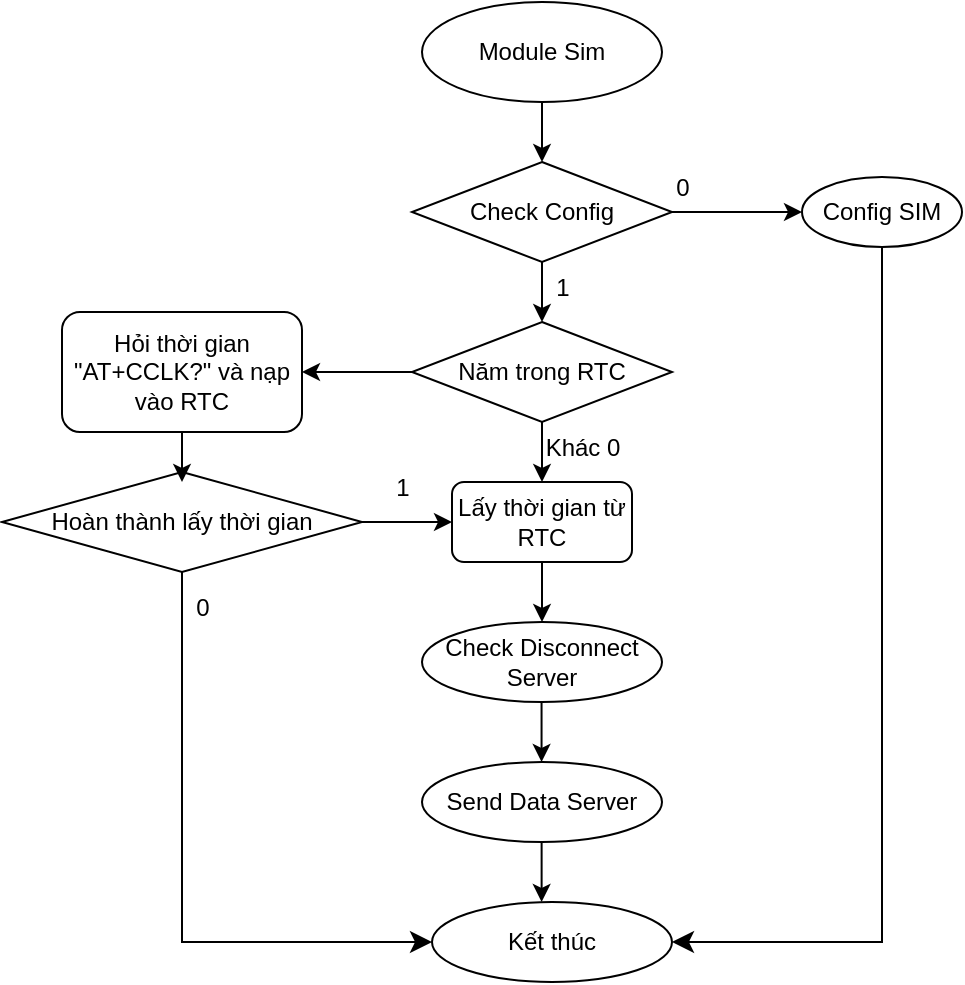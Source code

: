 <mxfile version="21.3.2" type="device">
  <diagram name="Trang-1" id="nu7WSlIjDg9NoJS2sYeO">
    <mxGraphModel dx="1112" dy="636" grid="1" gridSize="10" guides="1" tooltips="1" connect="1" arrows="1" fold="1" page="1" pageScale="1" pageWidth="827" pageHeight="1169" math="0" shadow="0">
      <root>
        <mxCell id="0" />
        <mxCell id="1" parent="0" />
        <mxCell id="G1TiDFUjqPO3k-5LADFe-1" value="Module Sim" style="ellipse;whiteSpace=wrap;html=1;" vertex="1" parent="1">
          <mxGeometry x="310" y="40" width="120" height="50" as="geometry" />
        </mxCell>
        <mxCell id="G1TiDFUjqPO3k-5LADFe-2" value="" style="edgeStyle=none;orthogonalLoop=1;jettySize=auto;html=1;rounded=0;exitX=0.5;exitY=1;exitDx=0;exitDy=0;" edge="1" parent="1" source="G1TiDFUjqPO3k-5LADFe-1">
          <mxGeometry width="100" relative="1" as="geometry">
            <mxPoint x="310" y="180" as="sourcePoint" />
            <mxPoint x="370" y="120" as="targetPoint" />
            <Array as="points" />
          </mxGeometry>
        </mxCell>
        <mxCell id="G1TiDFUjqPO3k-5LADFe-3" value="Check Config" style="rhombus;whiteSpace=wrap;html=1;" vertex="1" parent="1">
          <mxGeometry x="305" y="120" width="130" height="50" as="geometry" />
        </mxCell>
        <mxCell id="G1TiDFUjqPO3k-5LADFe-4" value="" style="edgeStyle=none;orthogonalLoop=1;jettySize=auto;html=1;rounded=0;exitX=1;exitY=0.5;exitDx=0;exitDy=0;entryX=0;entryY=0.5;entryDx=0;entryDy=0;" edge="1" parent="1" source="G1TiDFUjqPO3k-5LADFe-3" target="G1TiDFUjqPO3k-5LADFe-14">
          <mxGeometry width="100" relative="1" as="geometry">
            <mxPoint x="460" y="170" as="sourcePoint" />
            <mxPoint x="470" y="145" as="targetPoint" />
            <Array as="points" />
          </mxGeometry>
        </mxCell>
        <mxCell id="G1TiDFUjqPO3k-5LADFe-5" value="" style="edgeStyle=none;orthogonalLoop=1;jettySize=auto;html=1;rounded=0;exitX=0.5;exitY=1;exitDx=0;exitDy=0;" edge="1" parent="1" source="G1TiDFUjqPO3k-5LADFe-3">
          <mxGeometry width="100" relative="1" as="geometry">
            <mxPoint x="300" y="220" as="sourcePoint" />
            <mxPoint x="370" y="200" as="targetPoint" />
            <Array as="points" />
          </mxGeometry>
        </mxCell>
        <mxCell id="G1TiDFUjqPO3k-5LADFe-6" value="Check Disconnect Server" style="ellipse;whiteSpace=wrap;html=1;" vertex="1" parent="1">
          <mxGeometry x="310" y="350" width="120" height="40" as="geometry" />
        </mxCell>
        <mxCell id="G1TiDFUjqPO3k-5LADFe-7" value="" style="edgeStyle=none;orthogonalLoop=1;jettySize=auto;html=1;rounded=0;exitX=0.5;exitY=1;exitDx=0;exitDy=0;" edge="1" parent="1">
          <mxGeometry width="100" relative="1" as="geometry">
            <mxPoint x="369.78" y="390" as="sourcePoint" />
            <mxPoint x="369.78" y="420" as="targetPoint" />
            <Array as="points" />
          </mxGeometry>
        </mxCell>
        <mxCell id="G1TiDFUjqPO3k-5LADFe-8" value="Send Data Server" style="ellipse;whiteSpace=wrap;html=1;" vertex="1" parent="1">
          <mxGeometry x="310" y="420" width="120" height="40" as="geometry" />
        </mxCell>
        <mxCell id="G1TiDFUjqPO3k-5LADFe-10" value="Kết thúc" style="ellipse;whiteSpace=wrap;html=1;" vertex="1" parent="1">
          <mxGeometry x="315" y="490" width="120" height="40" as="geometry" />
        </mxCell>
        <mxCell id="G1TiDFUjqPO3k-5LADFe-11" value="" style="edgeStyle=none;orthogonalLoop=1;jettySize=auto;html=1;rounded=0;exitX=0.5;exitY=1;exitDx=0;exitDy=0;" edge="1" parent="1">
          <mxGeometry width="100" relative="1" as="geometry">
            <mxPoint x="369.81" y="460" as="sourcePoint" />
            <mxPoint x="369.81" y="490" as="targetPoint" />
            <Array as="points" />
          </mxGeometry>
        </mxCell>
        <mxCell id="G1TiDFUjqPO3k-5LADFe-12" value="0" style="text;html=1;align=center;verticalAlign=middle;resizable=0;points=[];autosize=1;strokeColor=none;fillColor=none;" vertex="1" parent="1">
          <mxGeometry x="425" y="118" width="30" height="30" as="geometry" />
        </mxCell>
        <mxCell id="G1TiDFUjqPO3k-5LADFe-13" value="1" style="text;html=1;align=center;verticalAlign=middle;resizable=0;points=[];autosize=1;strokeColor=none;fillColor=none;" vertex="1" parent="1">
          <mxGeometry x="365" y="168" width="30" height="30" as="geometry" />
        </mxCell>
        <mxCell id="G1TiDFUjqPO3k-5LADFe-14" value="Config SIM" style="ellipse;whiteSpace=wrap;html=1;" vertex="1" parent="1">
          <mxGeometry x="500" y="127.5" width="80" height="35" as="geometry" />
        </mxCell>
        <mxCell id="G1TiDFUjqPO3k-5LADFe-16" value="Năm trong RTC" style="rhombus;whiteSpace=wrap;html=1;" vertex="1" parent="1">
          <mxGeometry x="305" y="200" width="130" height="50" as="geometry" />
        </mxCell>
        <mxCell id="G1TiDFUjqPO3k-5LADFe-17" value="" style="edgeStyle=none;orthogonalLoop=1;jettySize=auto;html=1;rounded=0;exitX=0.5;exitY=1;exitDx=0;exitDy=0;" edge="1" parent="1" source="G1TiDFUjqPO3k-5LADFe-16">
          <mxGeometry width="100" relative="1" as="geometry">
            <mxPoint x="310" y="260" as="sourcePoint" />
            <mxPoint x="370" y="280" as="targetPoint" />
            <Array as="points" />
          </mxGeometry>
        </mxCell>
        <mxCell id="G1TiDFUjqPO3k-5LADFe-18" value="Lấy thời gian từ RTC" style="rounded=1;whiteSpace=wrap;html=1;" vertex="1" parent="1">
          <mxGeometry x="325" y="280" width="90" height="40" as="geometry" />
        </mxCell>
        <mxCell id="G1TiDFUjqPO3k-5LADFe-19" value="" style="edgeStyle=none;orthogonalLoop=1;jettySize=auto;html=1;rounded=0;exitX=0.5;exitY=1;exitDx=0;exitDy=0;entryX=0.5;entryY=0;entryDx=0;entryDy=0;" edge="1" parent="1" source="G1TiDFUjqPO3k-5LADFe-18" target="G1TiDFUjqPO3k-5LADFe-6">
          <mxGeometry width="100" relative="1" as="geometry">
            <mxPoint x="320" y="340" as="sourcePoint" />
            <mxPoint x="420" y="340" as="targetPoint" />
            <Array as="points" />
          </mxGeometry>
        </mxCell>
        <mxCell id="G1TiDFUjqPO3k-5LADFe-20" value="Khác 0" style="text;html=1;align=center;verticalAlign=middle;resizable=0;points=[];autosize=1;strokeColor=none;fillColor=none;" vertex="1" parent="1">
          <mxGeometry x="360" y="248" width="60" height="30" as="geometry" />
        </mxCell>
        <mxCell id="G1TiDFUjqPO3k-5LADFe-21" value="Hỏi thời gian &quot;AT+CCLK?&quot; và nạp vào RTC" style="rounded=1;whiteSpace=wrap;html=1;" vertex="1" parent="1">
          <mxGeometry x="130" y="195" width="120" height="60" as="geometry" />
        </mxCell>
        <mxCell id="G1TiDFUjqPO3k-5LADFe-22" value="" style="edgeStyle=none;orthogonalLoop=1;jettySize=auto;html=1;rounded=0;exitX=0;exitY=0.5;exitDx=0;exitDy=0;entryX=1;entryY=0.5;entryDx=0;entryDy=0;" edge="1" parent="1" source="G1TiDFUjqPO3k-5LADFe-16" target="G1TiDFUjqPO3k-5LADFe-21">
          <mxGeometry width="100" relative="1" as="geometry">
            <mxPoint x="210" y="250" as="sourcePoint" />
            <mxPoint x="310" y="250" as="targetPoint" />
            <Array as="points" />
          </mxGeometry>
        </mxCell>
        <mxCell id="G1TiDFUjqPO3k-5LADFe-25" value="Hoàn thành lấy thời gian" style="rhombus;whiteSpace=wrap;html=1;" vertex="1" parent="1">
          <mxGeometry x="100" y="275" width="180" height="50" as="geometry" />
        </mxCell>
        <mxCell id="G1TiDFUjqPO3k-5LADFe-26" value="" style="edgeStyle=none;orthogonalLoop=1;jettySize=auto;html=1;rounded=0;exitX=0.5;exitY=1;exitDx=0;exitDy=0;" edge="1" parent="1" source="G1TiDFUjqPO3k-5LADFe-21">
          <mxGeometry width="100" relative="1" as="geometry">
            <mxPoint x="120" y="470" as="sourcePoint" />
            <mxPoint x="190" y="280" as="targetPoint" />
            <Array as="points" />
          </mxGeometry>
        </mxCell>
        <mxCell id="G1TiDFUjqPO3k-5LADFe-27" value="" style="edgeStyle=none;orthogonalLoop=1;jettySize=auto;html=1;rounded=0;exitX=1;exitY=0.5;exitDx=0;exitDy=0;entryX=0;entryY=0.5;entryDx=0;entryDy=0;" edge="1" parent="1" source="G1TiDFUjqPO3k-5LADFe-25" target="G1TiDFUjqPO3k-5LADFe-18">
          <mxGeometry width="100" relative="1" as="geometry">
            <mxPoint x="260" y="270" as="sourcePoint" />
            <mxPoint x="360" y="270" as="targetPoint" />
            <Array as="points" />
          </mxGeometry>
        </mxCell>
        <mxCell id="G1TiDFUjqPO3k-5LADFe-28" value="" style="edgeStyle=segmentEdgeStyle;endArrow=classic;html=1;curved=0;rounded=0;endSize=8;startSize=8;sourcePerimeterSpacing=0;targetPerimeterSpacing=0;exitX=0.5;exitY=1;exitDx=0;exitDy=0;entryX=0;entryY=0.5;entryDx=0;entryDy=0;" edge="1" parent="1" source="G1TiDFUjqPO3k-5LADFe-25" target="G1TiDFUjqPO3k-5LADFe-10">
          <mxGeometry width="100" relative="1" as="geometry">
            <mxPoint x="140" y="390" as="sourcePoint" />
            <mxPoint x="240" y="430" as="targetPoint" />
            <Array as="points">
              <mxPoint x="190" y="510" />
            </Array>
          </mxGeometry>
        </mxCell>
        <mxCell id="G1TiDFUjqPO3k-5LADFe-29" value="1" style="text;html=1;align=center;verticalAlign=middle;resizable=0;points=[];autosize=1;strokeColor=none;fillColor=none;" vertex="1" parent="1">
          <mxGeometry x="285" y="268" width="30" height="30" as="geometry" />
        </mxCell>
        <mxCell id="G1TiDFUjqPO3k-5LADFe-30" value="0" style="text;html=1;align=center;verticalAlign=middle;resizable=0;points=[];autosize=1;strokeColor=none;fillColor=none;" vertex="1" parent="1">
          <mxGeometry x="185" y="328" width="30" height="30" as="geometry" />
        </mxCell>
        <mxCell id="G1TiDFUjqPO3k-5LADFe-35" value="" style="edgeStyle=segmentEdgeStyle;endArrow=classic;html=1;curved=0;rounded=0;endSize=8;startSize=8;sourcePerimeterSpacing=0;targetPerimeterSpacing=0;exitX=0.5;exitY=1;exitDx=0;exitDy=0;entryX=1;entryY=0.5;entryDx=0;entryDy=0;" edge="1" parent="1" source="G1TiDFUjqPO3k-5LADFe-14" target="G1TiDFUjqPO3k-5LADFe-10">
          <mxGeometry width="100" relative="1" as="geometry">
            <mxPoint x="530" y="250" as="sourcePoint" />
            <mxPoint x="630" y="290" as="targetPoint" />
            <Array as="points">
              <mxPoint x="540" y="510" />
            </Array>
          </mxGeometry>
        </mxCell>
      </root>
    </mxGraphModel>
  </diagram>
</mxfile>
